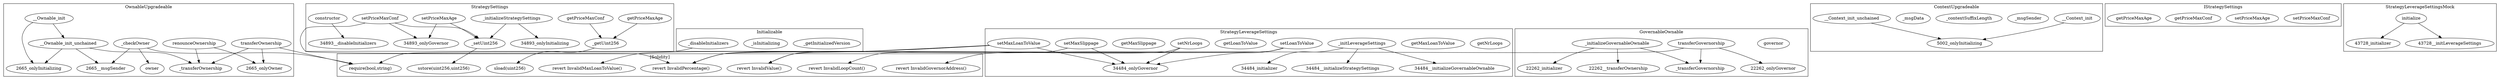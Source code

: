 strict digraph {
subgraph cluster_2665_OwnableUpgradeable {
label = "OwnableUpgradeable"
"2665_renounceOwnership" [label="renounceOwnership"]
"2665___Ownable_init_unchained" [label="__Ownable_init_unchained"]
"2665_transferOwnership" [label="transferOwnership"]
"2665_owner" [label="owner"]
"2665__transferOwnership" [label="_transferOwnership"]
"2665__checkOwner" [label="_checkOwner"]
"2665___Ownable_init" [label="__Ownable_init"]
"2665___Ownable_init" -> "2665_onlyInitializing"
"2665__checkOwner" -> "2665_owner"
"2665_renounceOwnership" -> "2665__transferOwnership"
"2665___Ownable_init_unchained" -> "2665__msgSender"
"2665___Ownable_init_unchained" -> "2665_onlyInitializing"
"2665__checkOwner" -> "2665__msgSender"
"2665_transferOwnership" -> "2665_onlyOwner"
"2665___Ownable_init" -> "2665___Ownable_init_unchained"
"2665_transferOwnership" -> "2665__transferOwnership"
"2665_renounceOwnership" -> "2665_onlyOwner"
"2665___Ownable_init_unchained" -> "2665__transferOwnership"
}subgraph cluster_5002_ContextUpgradeable {
label = "ContextUpgradeable"
"5002___Context_init" [label="__Context_init"]
"5002__msgSender" [label="_msgSender"]
"5002__contextSuffixLength" [label="_contextSuffixLength"]
"5002__msgData" [label="_msgData"]
"5002___Context_init_unchained" [label="__Context_init_unchained"]
"5002___Context_init" -> "5002_onlyInitializing"
"5002___Context_init_unchained" -> "5002_onlyInitializing"
}subgraph cluster_34893_StrategySettings {
label = "StrategySettings"
"34893_setPriceMaxConf" [label="setPriceMaxConf"]
"34893__initializeStrategySettings" [label="_initializeStrategySettings"]
"34893_getPriceMaxAge" [label="getPriceMaxAge"]
"34893_getPriceMaxConf" [label="getPriceMaxConf"]
"34893_setPriceMaxAge" [label="setPriceMaxAge"]
"34893__setUint256" [label="_setUint256"]
"34893_constructor" [label="constructor"]
"34893__getUint256" [label="_getUint256"]
"34893_setPriceMaxConf" -> "34893_onlyGovernor"
"34893_setPriceMaxConf" -> "34893__setUint256"
"34893__initializeStrategySettings" -> "34893__setUint256"
"34893_setPriceMaxAge" -> "34893_onlyGovernor"
"34893_getPriceMaxConf" -> "34893__getUint256"
"34893_constructor" -> "34893__disableInitializers"
"34893__initializeStrategySettings" -> "34893_onlyInitializing"
"34893_getPriceMaxAge" -> "34893__getUint256"
"34893_setPriceMaxAge" -> "34893__setUint256"
}subgraph cluster_37776_IStrategySettings {
label = "IStrategySettings"
"37776_setPriceMaxConf" [label="setPriceMaxConf"]
"37776_setPriceMaxAge" [label="setPriceMaxAge"]
"37776_getPriceMaxConf" [label="getPriceMaxConf"]
"37776_getPriceMaxAge" [label="getPriceMaxAge"]
}subgraph cluster_3088_Initializable {
label = "Initializable"
"3088__getInitializedVersion" [label="_getInitializedVersion"]
"3088__isInitializing" [label="_isInitializing"]
"3088__disableInitializers" [label="_disableInitializers"]
}subgraph cluster_43728_StrategyLeverageSettingsMock {
label = "StrategyLeverageSettingsMock"
"43728_initialize" [label="initialize"]
"43728_initialize" -> "43728_initializer"
"43728_initialize" -> "43728__initLeverageSettings"
}subgraph cluster_34484_StrategyLeverageSettings {
label = "StrategyLeverageSettings"
"34484_getNrLoops" [label="getNrLoops"]
"34484_getMaxLoanToValue" [label="getMaxLoanToValue"]
"34484_setNrLoops" [label="setNrLoops"]
"34484_setMaxLoanToValue" [label="setMaxLoanToValue"]
"34484_getLoanToValue" [label="getLoanToValue"]
"34484__initLeverageSettings" [label="_initLeverageSettings"]
"34484_getMaxSlippage" [label="getMaxSlippage"]
"34484_setLoanToValue" [label="setLoanToValue"]
"34484_setMaxSlippage" [label="setMaxSlippage"]
"34484_setMaxSlippage" -> "34484_onlyGovernor"
"34484_setNrLoops" -> "34484_onlyGovernor"
"34484_setMaxLoanToValue" -> "34484_onlyGovernor"
"34484__initLeverageSettings" -> "34484__initializeStrategySettings"
"34484__initLeverageSettings" -> "34484__initializeGovernableOwnable"
"34484__initLeverageSettings" -> "34484_initializer"
"34484_setLoanToValue" -> "34484_onlyGovernor"
}subgraph cluster_22262_GovernableOwnable {
label = "GovernableOwnable"
"22262_governor" [label="governor"]
"22262__transferGovernorship" [label="_transferGovernorship"]
"22262_transferGovernorship" [label="transferGovernorship"]
"22262__initializeGovernableOwnable" [label="_initializeGovernableOwnable"]
"22262__initializeGovernableOwnable" -> "22262__transferOwnership"
"22262_transferGovernorship" -> "22262_onlyGovernor"
"22262__initializeGovernableOwnable" -> "22262__transferGovernorship"
"22262_transferGovernorship" -> "22262__transferGovernorship"
"22262__initializeGovernableOwnable" -> "22262_initializer"
}subgraph cluster_solidity {
label = "[Solidity]"
"sload(uint256)" 
"revert InvalidMaxLoanToValue()" 
"require(bool,string)" 
"revert InvalidValue()" 
"revert InvalidLoopCount()" 
"revert InvalidPercentage()" 
"revert InvalidGovernorAddress()" 
"sstore(uint256,uint256)" 
"34484_setMaxLoanToValue" -> "revert InvalidMaxLoanToValue()"
"34484_setMaxSlippage" -> "revert InvalidPercentage()"
"34893__setUint256" -> "sstore(uint256,uint256)"
"34484_setLoanToValue" -> "revert InvalidPercentage()"
"34484_setMaxLoanToValue" -> "revert InvalidPercentage()"
"2665__checkOwner" -> "require(bool,string)"
"34484_setMaxLoanToValue" -> "revert InvalidValue()"
"3088__disableInitializers" -> "require(bool,string)"
"34484_setNrLoops" -> "revert InvalidLoopCount()"
"34893_setPriceMaxConf" -> "revert InvalidPercentage()"
"34484_setLoanToValue" -> "revert InvalidValue()"
"22262_transferGovernorship" -> "revert InvalidGovernorAddress()"
"2665_transferOwnership" -> "require(bool,string)"
"34893__getUint256" -> "sload(uint256)"
}
}